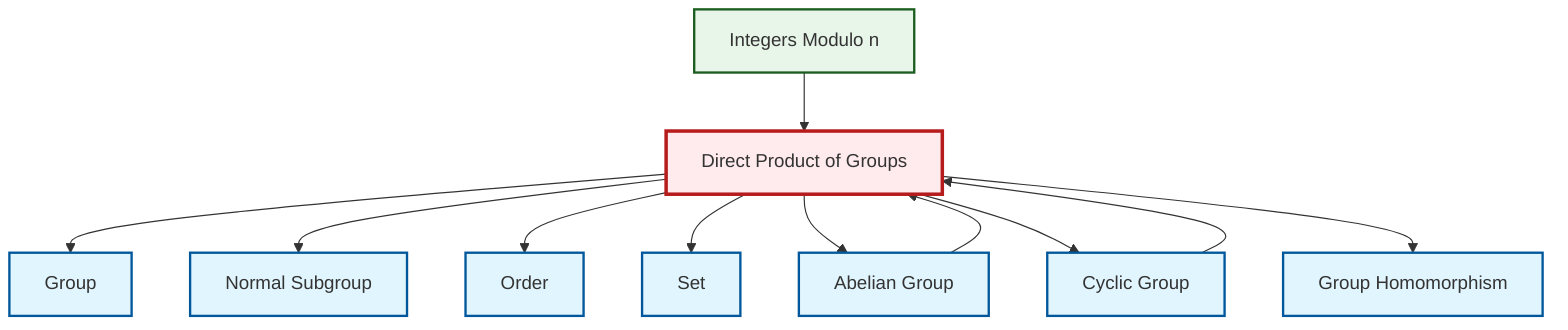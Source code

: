 graph TD
    classDef definition fill:#e1f5fe,stroke:#01579b,stroke-width:2px
    classDef theorem fill:#f3e5f5,stroke:#4a148c,stroke-width:2px
    classDef axiom fill:#fff3e0,stroke:#e65100,stroke-width:2px
    classDef example fill:#e8f5e9,stroke:#1b5e20,stroke-width:2px
    classDef current fill:#ffebee,stroke:#b71c1c,stroke-width:3px
    ex-quotient-integers-mod-n["Integers Modulo n"]:::example
    def-homomorphism["Group Homomorphism"]:::definition
    def-abelian-group["Abelian Group"]:::definition
    def-order["Order"]:::definition
    def-direct-product["Direct Product of Groups"]:::definition
    def-set["Set"]:::definition
    def-cyclic-group["Cyclic Group"]:::definition
    def-group["Group"]:::definition
    def-normal-subgroup["Normal Subgroup"]:::definition
    ex-quotient-integers-mod-n --> def-direct-product
    def-abelian-group --> def-direct-product
    def-cyclic-group --> def-direct-product
    def-direct-product --> def-group
    def-direct-product --> def-normal-subgroup
    def-direct-product --> def-order
    def-direct-product --> def-set
    def-direct-product --> def-abelian-group
    def-direct-product --> def-cyclic-group
    def-direct-product --> def-homomorphism
    class def-direct-product current